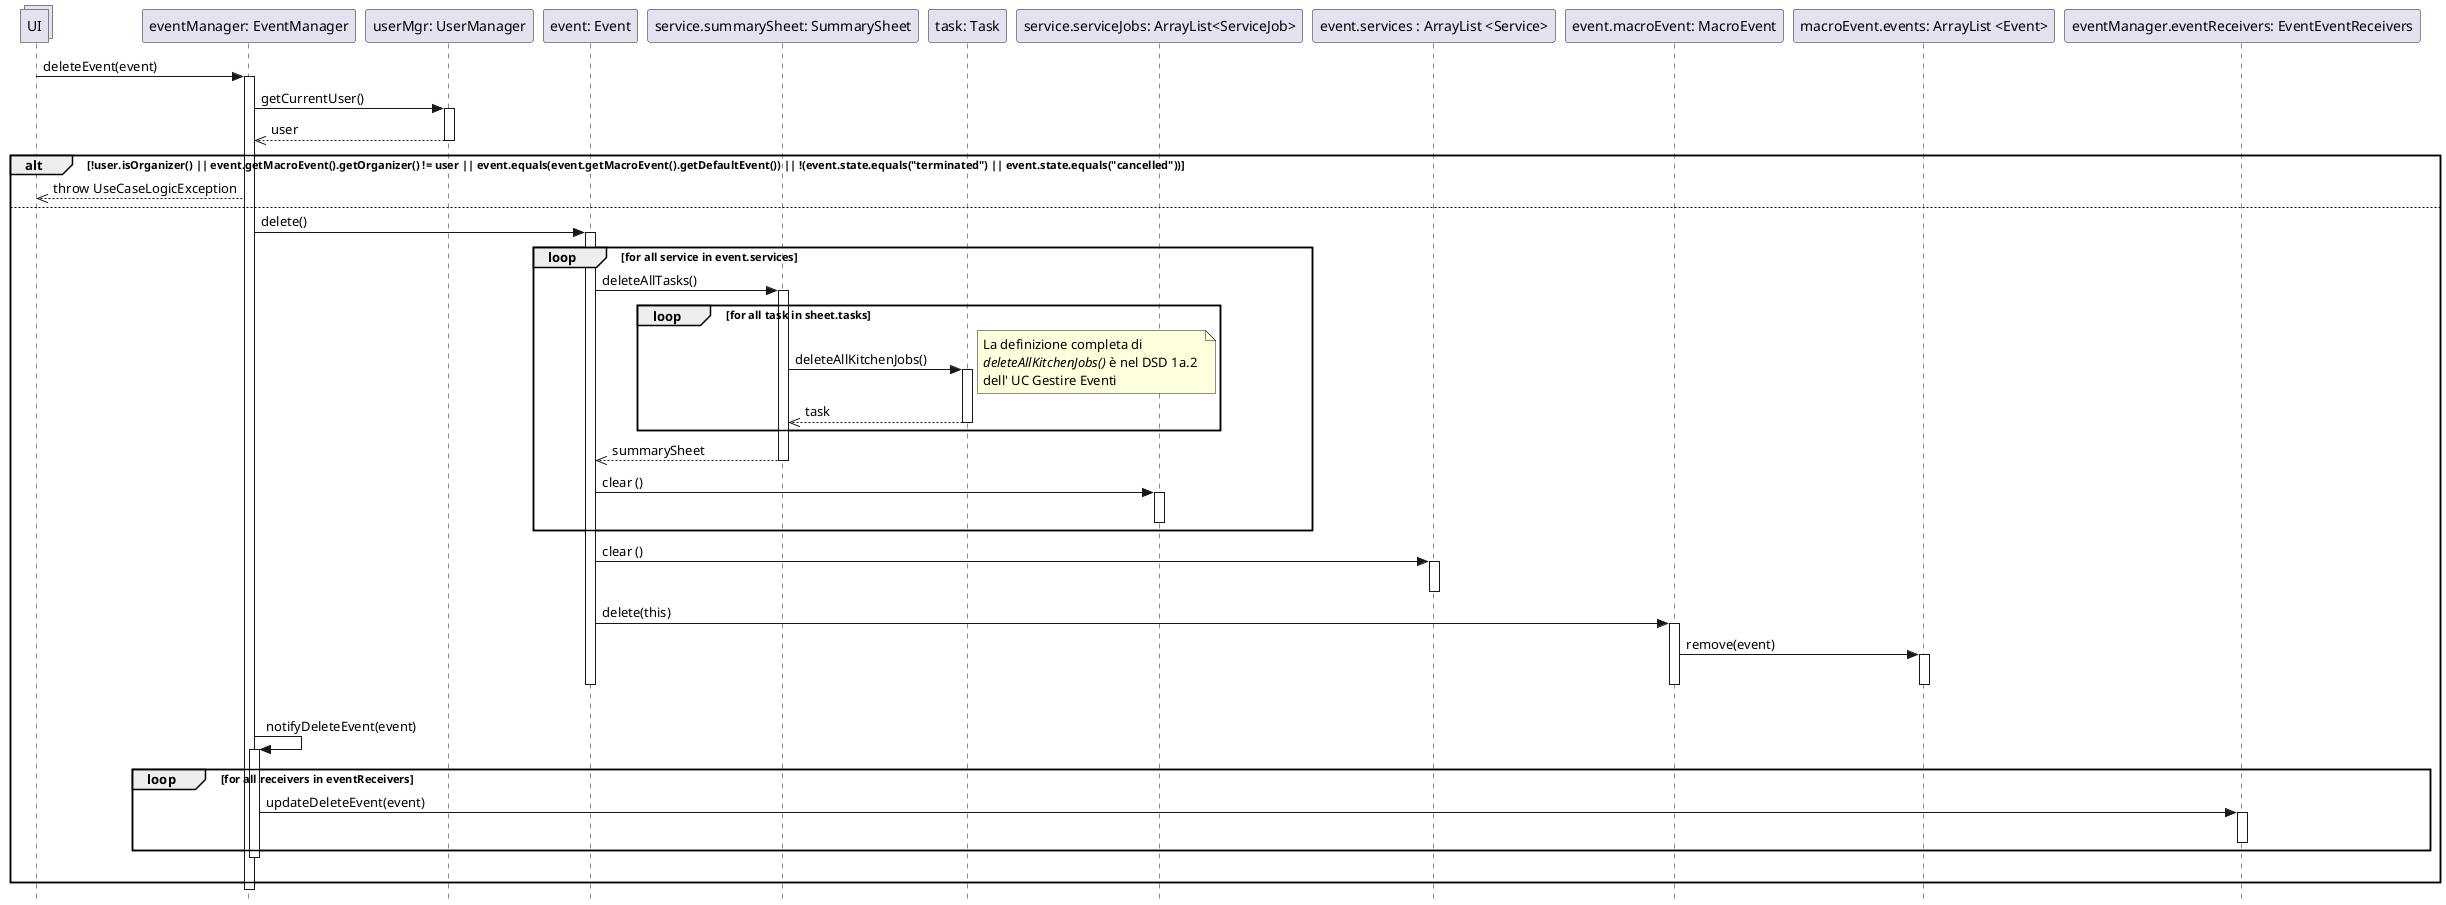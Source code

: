 @startuml
skinparam Style strictuml

collections UI
participant "eventManager: EventManager" as em
participant "userMgr: UserManager" as um
participant "event: Event" as ev
participant "service.summarySheet: SummarySheet" as ss
participant "task: Task" as task
participant "service.serviceJobs: ArrayList<ServiceJob>" as sj
participant "event.services : ArrayList <Service>" as evse
participant "event.macroEvent: MacroEvent" as maev
participant "macroEvent.events: ArrayList <Event>" as events
participant "eventManager.eventReceivers: EventEventReceivers" as eer


UI -> em: deleteEvent(event)
activate em
    em -> um: getCurrentUser()
    activate um
        em <<-- um: user
    deactivate um

    alt !user.isOrganizer() || event.getMacroEvent().getOrganizer() != user || event.equals(event.getMacroEvent().getDefaultEvent()) || !(event.state.equals("terminated") || event.state.equals("cancelled"))
        UI <<-- em: throw UseCaseLogicException
    else
        em -> ev: delete()
        activate ev
            loop for all service in event.services

                ev -> ss: deleteAllTasks()
                activate ss
                    loop for all task in sheet.tasks
                        ss -> task: deleteAllKitchenJobs()
                        activate task
                        note right: La definizione completa di\n//deleteAllKitchenJobs()// è nel DSD 1a.2 \ndell' UC Gestire Eventi
                        ss <<-- task: task
                        deactivate task
                    end
                ev <<-- ss: summarySheet
                deactivate ss

                ev -> sj: clear ()
                activate sj
                deactivate sj
            end

            ev-> evse : clear ()
            activate evse
            deactivate evse

            ev -> maev: delete(this)
            activate maev
                maev -> events: remove(event)
                activate events
                deactivate events
            deactivate maev
        deactivate ev

        |||

        em -> em: notifyDeleteEvent(event)
        activate em
            loop for all receivers in eventReceivers
                em -> eer: updateDeleteEvent(event)
                activate eer
                deactivate eer
            end
        deactivate em
        |||
    end
deactivate em
@enduml